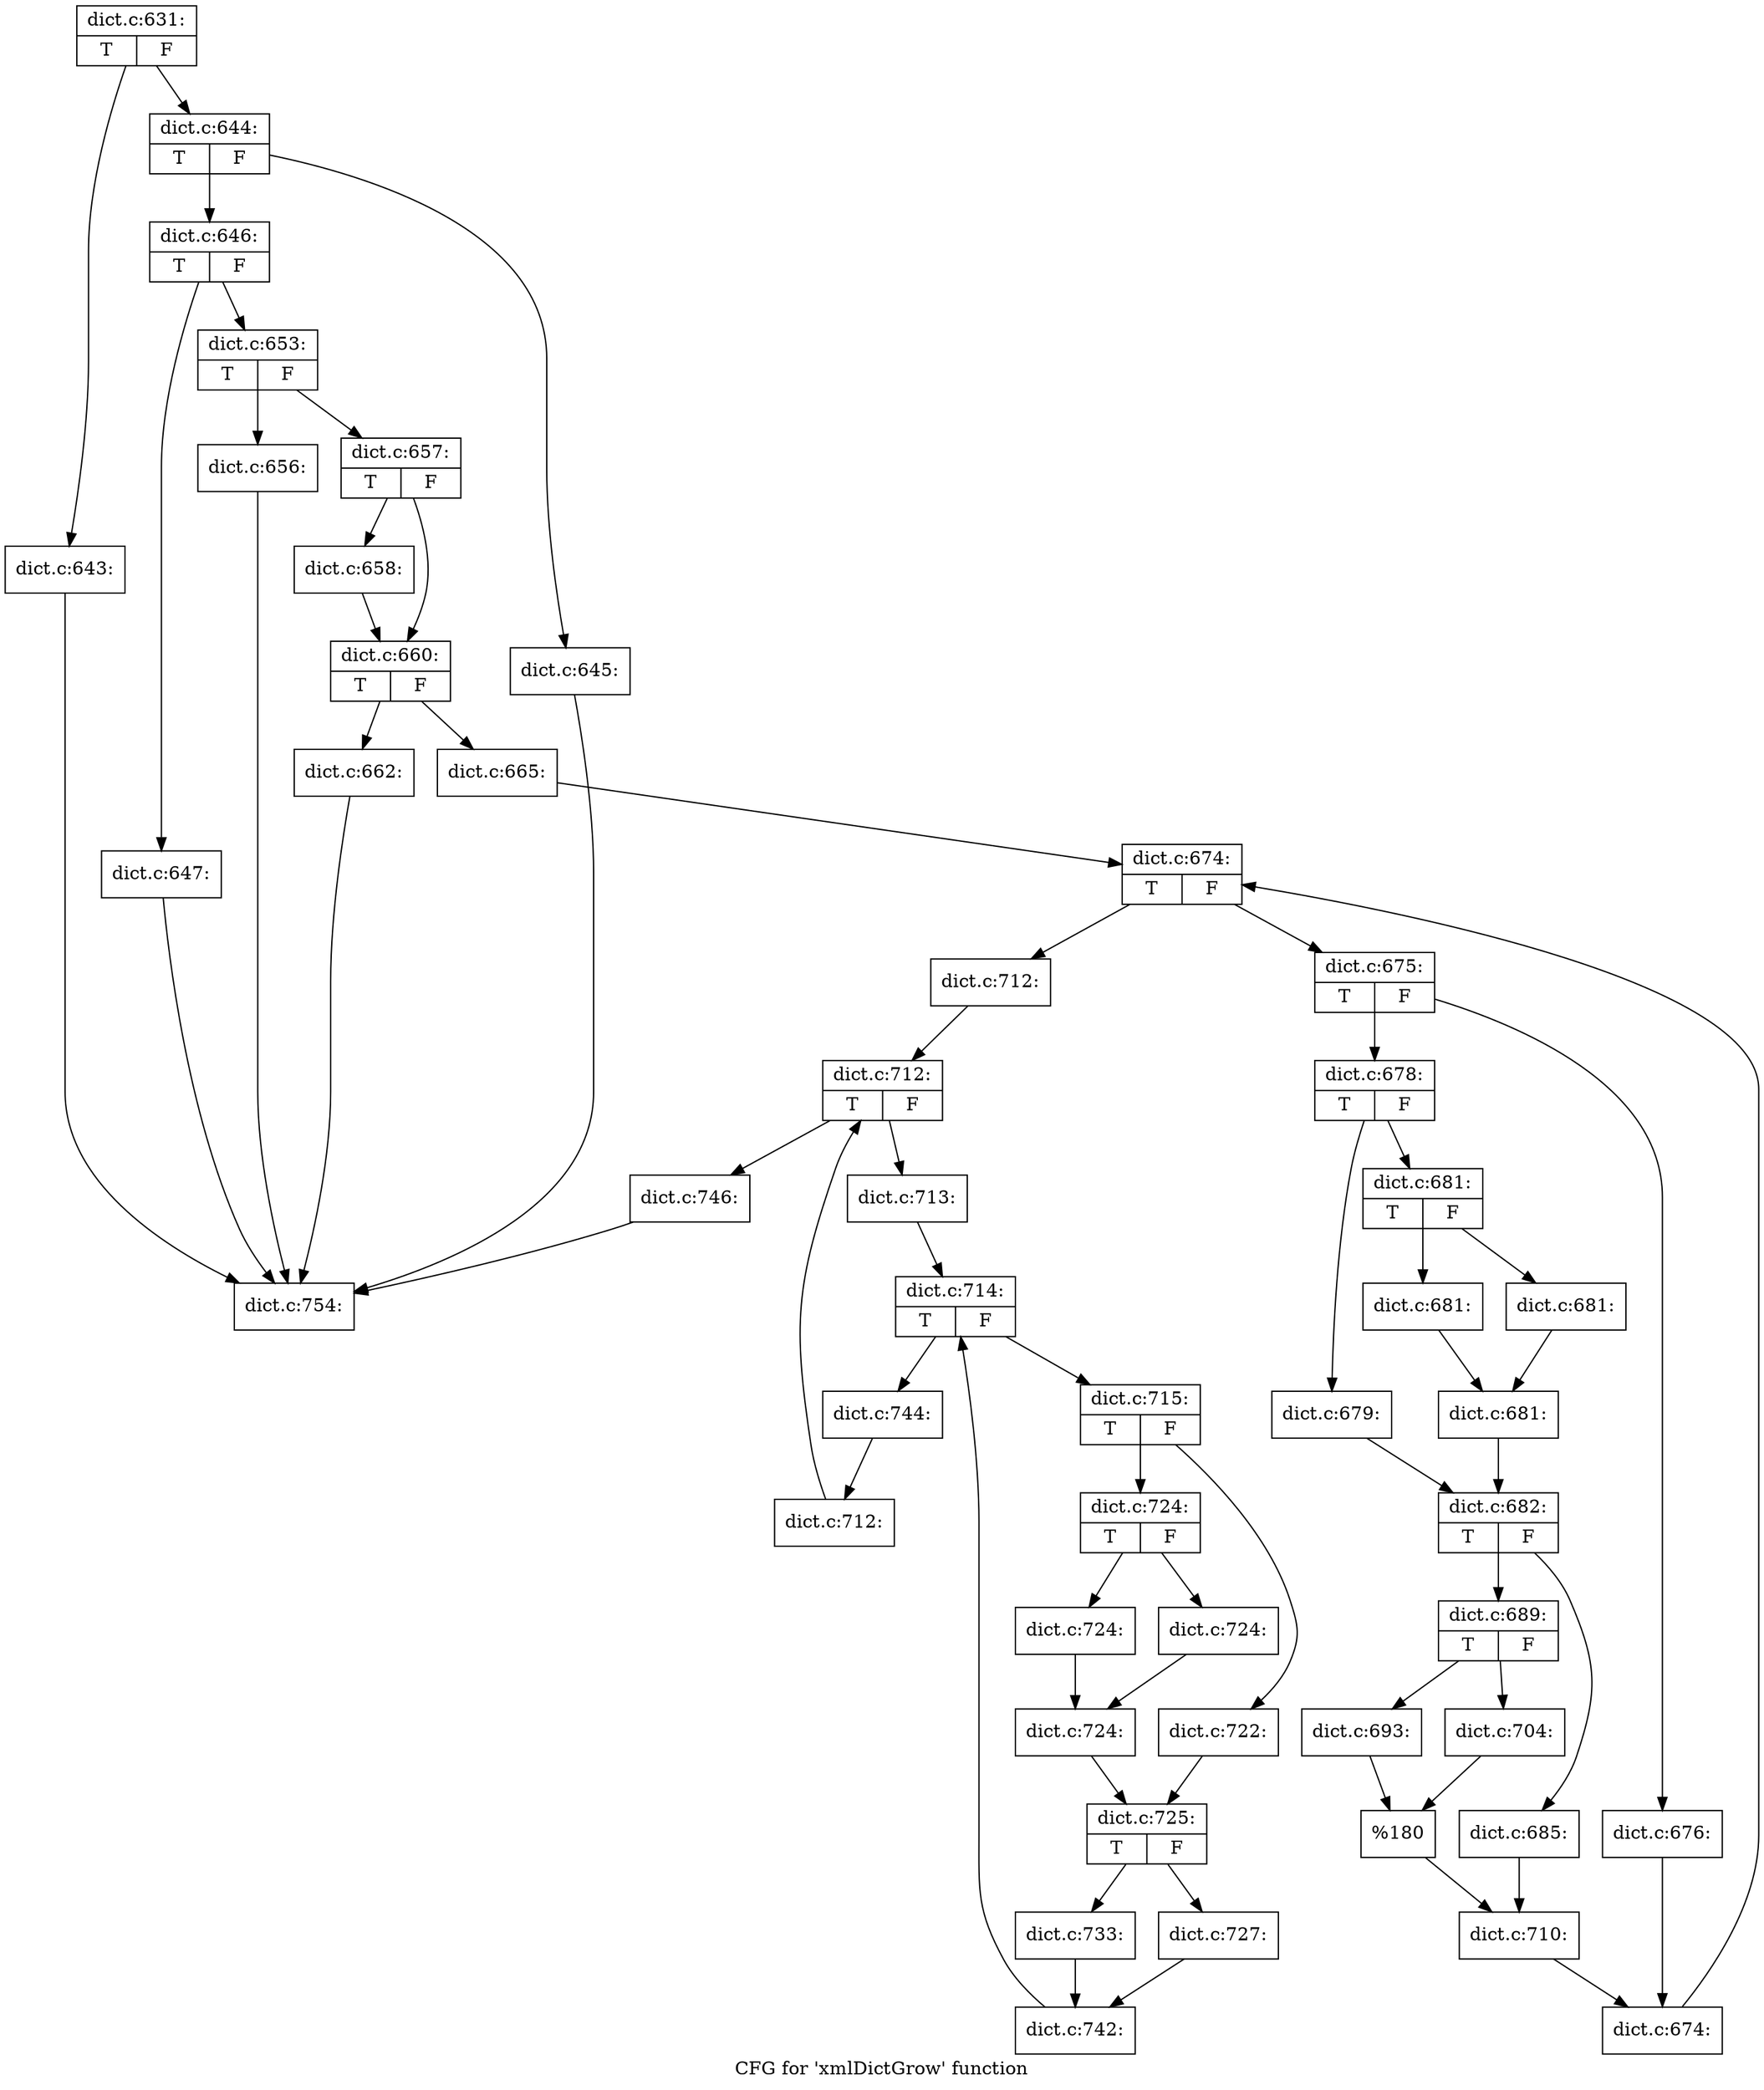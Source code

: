 digraph "CFG for 'xmlDictGrow' function" {
	label="CFG for 'xmlDictGrow' function";

	Node0x493d580 [shape=record,label="{dict.c:631:|{<s0>T|<s1>F}}"];
	Node0x493d580 -> Node0x4940160;
	Node0x493d580 -> Node0x49401b0;
	Node0x4940160 [shape=record,label="{dict.c:643:}"];
	Node0x4940160 -> Node0x4935a50;
	Node0x49401b0 [shape=record,label="{dict.c:644:|{<s0>T|<s1>F}}"];
	Node0x49401b0 -> Node0x4940670;
	Node0x49401b0 -> Node0x49406c0;
	Node0x4940670 [shape=record,label="{dict.c:645:}"];
	Node0x4940670 -> Node0x4935a50;
	Node0x49406c0 [shape=record,label="{dict.c:646:|{<s0>T|<s1>F}}"];
	Node0x49406c0 -> Node0x4940b80;
	Node0x49406c0 -> Node0x4940bd0;
	Node0x4940b80 [shape=record,label="{dict.c:647:}"];
	Node0x4940b80 -> Node0x4935a50;
	Node0x4940bd0 [shape=record,label="{dict.c:653:|{<s0>T|<s1>F}}"];
	Node0x4940bd0 -> Node0x4941670;
	Node0x4940bd0 -> Node0x49416c0;
	Node0x4941670 [shape=record,label="{dict.c:656:}"];
	Node0x4941670 -> Node0x4935a50;
	Node0x49416c0 [shape=record,label="{dict.c:657:|{<s0>T|<s1>F}}"];
	Node0x49416c0 -> Node0x4941b80;
	Node0x49416c0 -> Node0x4941bd0;
	Node0x4941b80 [shape=record,label="{dict.c:658:}"];
	Node0x4941b80 -> Node0x4941bd0;
	Node0x4941bd0 [shape=record,label="{dict.c:660:|{<s0>T|<s1>F}}"];
	Node0x4941bd0 -> Node0x4942560;
	Node0x4941bd0 -> Node0x49425b0;
	Node0x4942560 [shape=record,label="{dict.c:662:}"];
	Node0x4942560 -> Node0x4935a50;
	Node0x49425b0 [shape=record,label="{dict.c:665:}"];
	Node0x49425b0 -> Node0x49437c0;
	Node0x49437c0 [shape=record,label="{dict.c:674:|{<s0>T|<s1>F}}"];
	Node0x49437c0 -> Node0x4943aa0;
	Node0x49437c0 -> Node0x4943660;
	Node0x4943aa0 [shape=record,label="{dict.c:675:|{<s0>T|<s1>F}}"];
	Node0x4943aa0 -> Node0x4943e40;
	Node0x4943aa0 -> Node0x4943e90;
	Node0x4943e40 [shape=record,label="{dict.c:676:}"];
	Node0x4943e40 -> Node0x4943a10;
	Node0x4943e90 [shape=record,label="{dict.c:678:|{<s0>T|<s1>F}}"];
	Node0x4943e90 -> Node0x49443b0;
	Node0x4943e90 -> Node0x4944450;
	Node0x49443b0 [shape=record,label="{dict.c:679:}"];
	Node0x49443b0 -> Node0x4944400;
	Node0x4944450 [shape=record,label="{dict.c:681:|{<s0>T|<s1>F}}"];
	Node0x4944450 -> Node0x4944af0;
	Node0x4944450 -> Node0x4944b40;
	Node0x4944af0 [shape=record,label="{dict.c:681:}"];
	Node0x4944af0 -> Node0x4944b90;
	Node0x4944b40 [shape=record,label="{dict.c:681:}"];
	Node0x4944b40 -> Node0x4944b90;
	Node0x4944b90 [shape=record,label="{dict.c:681:}"];
	Node0x4944b90 -> Node0x4944400;
	Node0x4944400 [shape=record,label="{dict.c:682:|{<s0>T|<s1>F}}"];
	Node0x4944400 -> Node0x4946300;
	Node0x4944400 -> Node0x49463a0;
	Node0x4946300 [shape=record,label="{dict.c:685:}"];
	Node0x4946300 -> Node0x4946350;
	Node0x49463a0 [shape=record,label="{dict.c:689:|{<s0>T|<s1>F}}"];
	Node0x49463a0 -> Node0x4948190;
	Node0x49463a0 -> Node0x4948230;
	Node0x4948190 [shape=record,label="{dict.c:693:}"];
	Node0x4948190 -> Node0x49481e0;
	Node0x4948230 [shape=record,label="{dict.c:704:}"];
	Node0x4948230 -> Node0x49481e0;
	Node0x49481e0 [shape=record,label="{%180}"];
	Node0x49481e0 -> Node0x4946350;
	Node0x4946350 [shape=record,label="{dict.c:710:}"];
	Node0x4946350 -> Node0x4943a10;
	Node0x4943a10 [shape=record,label="{dict.c:674:}"];
	Node0x4943a10 -> Node0x49437c0;
	Node0x4943660 [shape=record,label="{dict.c:712:}"];
	Node0x4943660 -> Node0x494a7f0;
	Node0x494a7f0 [shape=record,label="{dict.c:712:|{<s0>T|<s1>F}}"];
	Node0x494a7f0 -> Node0x494aad0;
	Node0x494a7f0 -> Node0x494a650;
	Node0x494aad0 [shape=record,label="{dict.c:713:}"];
	Node0x494aad0 -> Node0x494b0e0;
	Node0x494b0e0 [shape=record,label="{dict.c:714:|{<s0>T|<s1>F}}"];
	Node0x494b0e0 -> Node0x494b3e0;
	Node0x494b0e0 -> Node0x494b300;
	Node0x494b3e0 [shape=record,label="{dict.c:715:|{<s0>T|<s1>F}}"];
	Node0x494b3e0 -> Node0x494b7f0;
	Node0x494b3e0 -> Node0x494b890;
	Node0x494b7f0 [shape=record,label="{dict.c:722:}"];
	Node0x494b7f0 -> Node0x494b840;
	Node0x494b890 [shape=record,label="{dict.c:724:|{<s0>T|<s1>F}}"];
	Node0x494b890 -> Node0x494be10;
	Node0x494b890 -> Node0x494be60;
	Node0x494be10 [shape=record,label="{dict.c:724:}"];
	Node0x494be10 -> Node0x494beb0;
	Node0x494be60 [shape=record,label="{dict.c:724:}"];
	Node0x494be60 -> Node0x494beb0;
	Node0x494beb0 [shape=record,label="{dict.c:724:}"];
	Node0x494beb0 -> Node0x494b840;
	Node0x494b840 [shape=record,label="{dict.c:725:|{<s0>T|<s1>F}}"];
	Node0x494b840 -> Node0x494d260;
	Node0x494b840 -> Node0x494d300;
	Node0x494d260 [shape=record,label="{dict.c:727:}"];
	Node0x494d260 -> Node0x494d2b0;
	Node0x494d300 [shape=record,label="{dict.c:733:}"];
	Node0x494d300 -> Node0x494d2b0;
	Node0x494d2b0 [shape=record,label="{dict.c:742:}"];
	Node0x494d2b0 -> Node0x494b0e0;
	Node0x494b300 [shape=record,label="{dict.c:744:}"];
	Node0x494b300 -> Node0x494aa40;
	Node0x494aa40 [shape=record,label="{dict.c:712:}"];
	Node0x494aa40 -> Node0x494a7f0;
	Node0x494a650 [shape=record,label="{dict.c:746:}"];
	Node0x494a650 -> Node0x4935a50;
	Node0x4935a50 [shape=record,label="{dict.c:754:}"];
}
